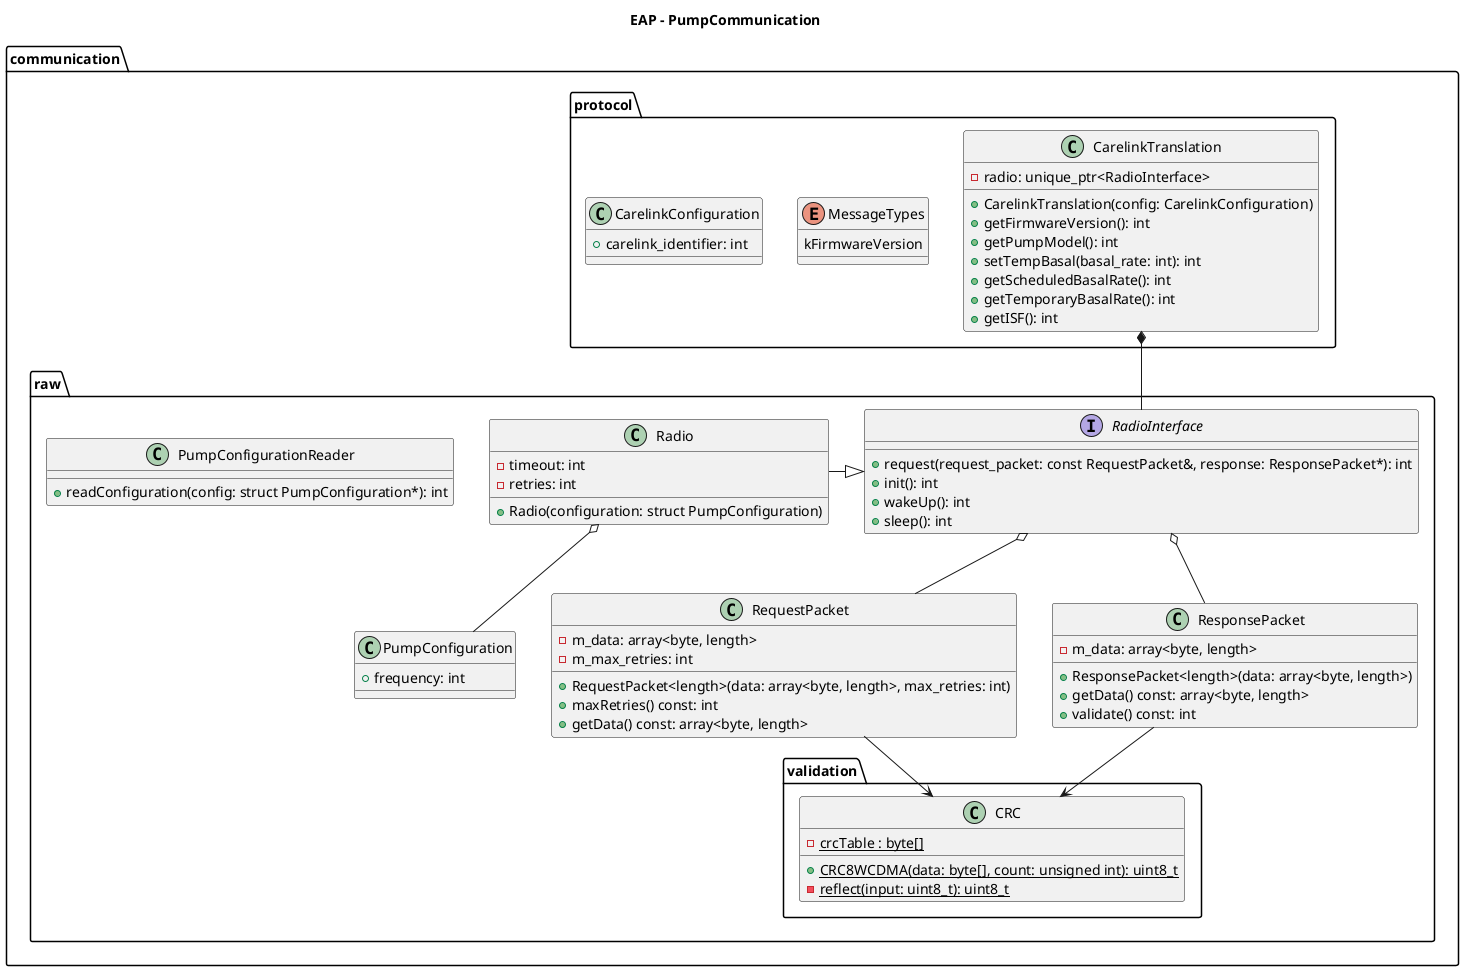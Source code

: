 @startuml

set namespaceSeparator ::

title EAP - PumpCommunication

namespace communication {

namespace protocol {
class CarelinkTranslation {
  - radio: unique_ptr<RadioInterface>
  + CarelinkTranslation(config: CarelinkConfiguration)
  + getFirmwareVersion(): int
  + getPumpModel(): int
  + setTempBasal(basal_rate: int): int
  + getScheduledBasalRate(): int
  + getTemporaryBasalRate(): int
  + getISF(): int
}

enum MessageTypes {
  kFirmwareVersion
}

class CarelinkConfiguration {
  + carelink_identifier: int
}
}

namespace raw {

class RequestPacket {
  + RequestPacket<length>(data: array<byte, length>, max_retries: int)
  - m_data: array<byte, length>
  - m_max_retries: int
  + maxRetries() const: int
  + getData() const: array<byte, length>
}

class ResponsePacket {
  + ResponsePacket<length>(data: array<byte, length>)
  - m_data: array<byte, length>
  + getData() const: array<byte, length>
  + validate() const: int
}

class PumpConfiguration {
  + frequency: int
}

interface RadioInterface {
  + request(request_packet: const RequestPacket&, response: ResponsePacket*): int
  + init(): int
  + wakeUp(): int
  + sleep(): int
}

class Radio {
  + Radio(configuration: struct PumpConfiguration)
  - timeout: int
  - retries: int
}

class PumpConfigurationReader {
  + readConfiguration(config: struct PumpConfiguration*): int
}

namespace validation {
class CRC {
  {static} + CRC8WCDMA(data: byte[], count: unsigned int): uint8_t
  {static} - reflect(input: uint8_t): uint8_t
  {static} - crcTable : byte[]
}
}

RadioInterface o-- ResponsePacket
RadioInterface o-- RequestPacket
Radio -|> RadioInterface
Radio o-- PumpConfiguration
}

communication::raw::RequestPacket --> communication::raw::validation::CRC
communication::raw::ResponsePacket -> communication::raw::validation::CRC
communication::protocol::CarelinkTranslation *-- communication::raw::RadioInterface

}
@enduml

